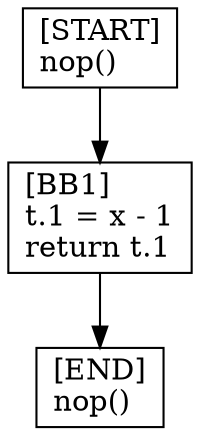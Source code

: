 digraph {
  node [shape=box]
  END [label="[END]\lnop()\l"];
  START [label="[START]\lnop()\l"];
  BB1 [label="[BB1]\lt.1 = x - 1\lreturn t.1\l"];
  START -> BB1;
  BB1 -> END;
}

